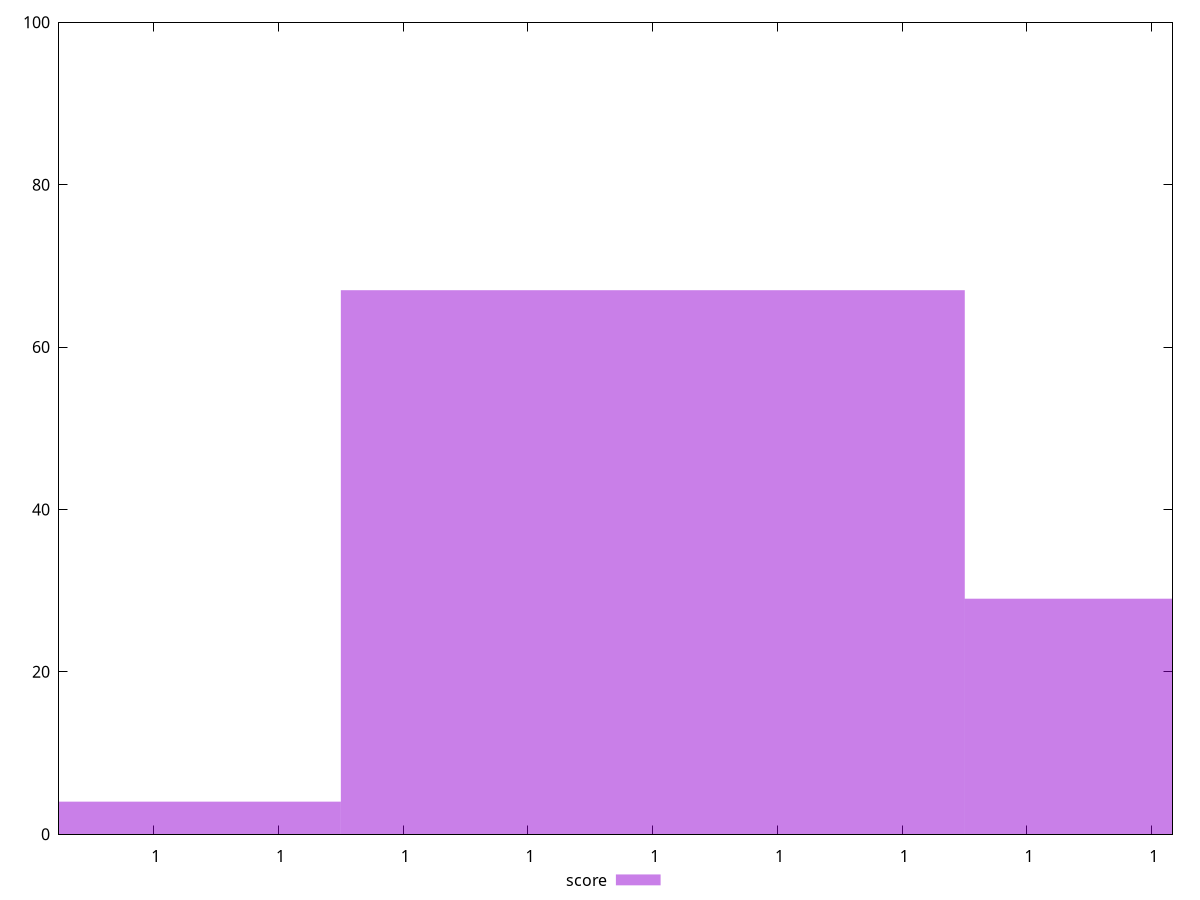 reset

$score <<EOF
0.999999999999 67
1 29
0.9999999999979999 4
EOF

set key outside below
set boxwidth 1e-12
set xrange [0.9999999999980482:0.999999999999833]
set yrange [0:100]
set style fill transparent solid 0.5 noborder
set terminal svg size 640, 490 enhanced background rgb 'white'
set output "report_00007_2020-12-11T15:55:29.892Z/bootup-time/samples/pages+cached+noexternal+nojs/score/histogram.svg"

plot $score title "score" with boxes

reset
